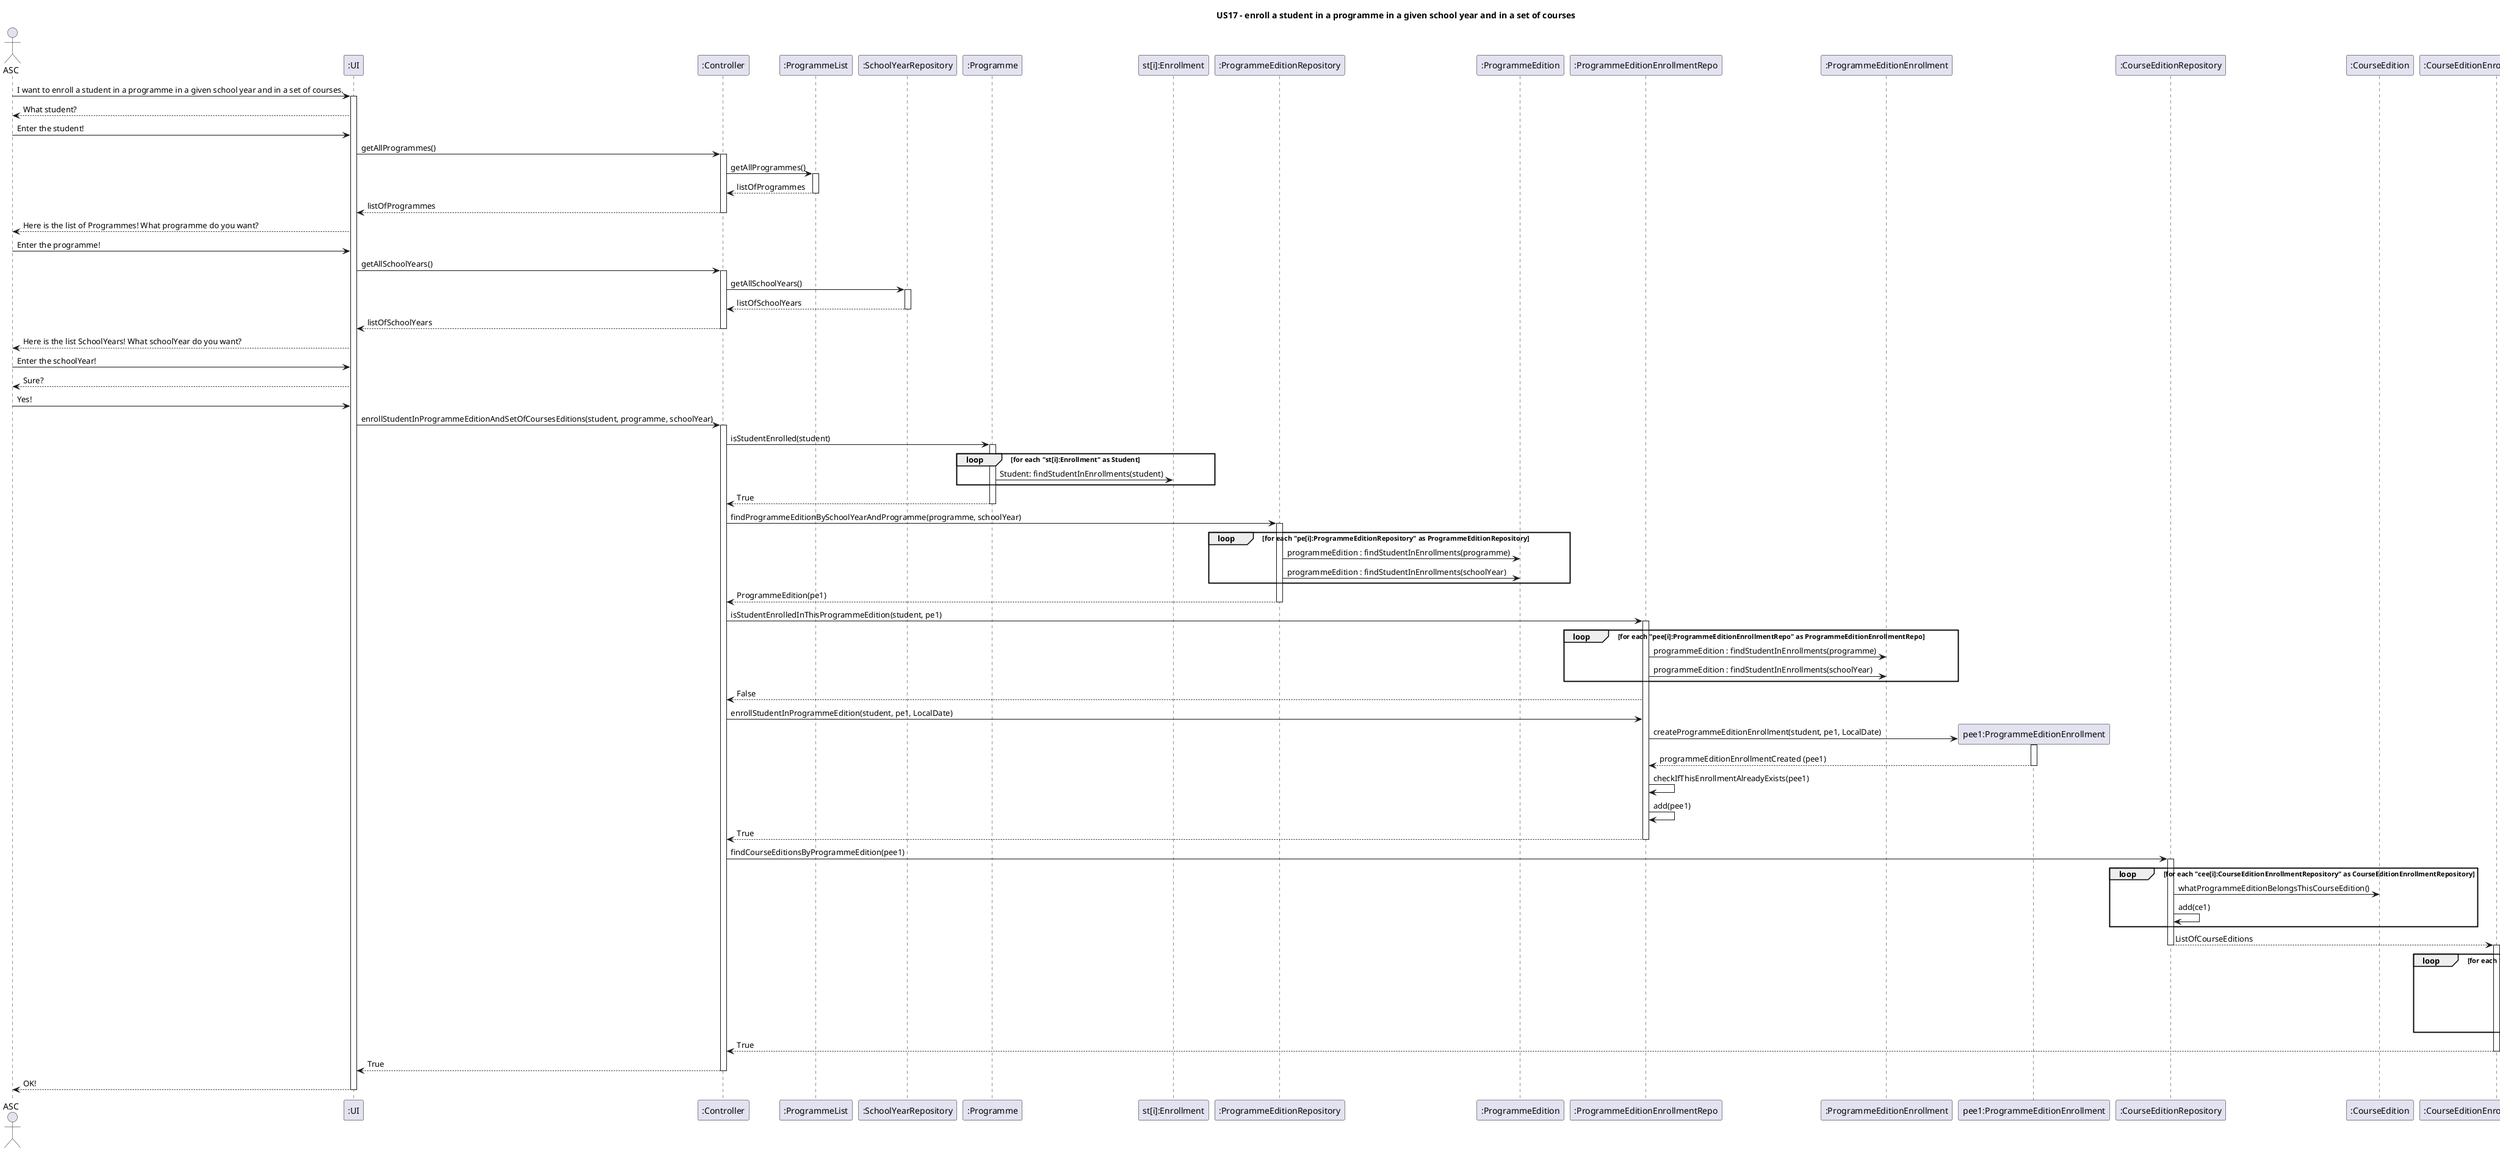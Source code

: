 @startuml
title US17 - enroll a student in a programme in a given school year and in a set of courses
actor ASC
participant ":UI" as UI
ASC -> UI : I want to enroll a student in a programme in a given school year and in a set of courses.
activate UI
UI --> ASC : What student?
ASC -> UI : Enter the student!
participant ":Controller" as Controller
UI -> Controller : getAllProgrammes()
activate Controller
participant ":ProgrammeList" as ProgrammeList
Controller -> ProgrammeList : getAllProgrammes()
activate ProgrammeList
ProgrammeList --> Controller : listOfProgrammes
deactivate ProgrammeList
Controller --> UI : listOfProgrammes
deactivate Controller
UI --> ASC : Here is the list of Programmes! What programme do you want?
ASC -> UI : Enter the programme!
participant ":SchoolYearRepository" as SchoolYearRepository
UI -> Controller : getAllSchoolYears()
activate Controller
Controller -> SchoolYearRepository : getAllSchoolYears()
activate SchoolYearRepository
SchoolYearRepository --> Controller : listOfSchoolYears
deactivate SchoolYearRepository
Controller --> UI : listOfSchoolYears
deactivate Controller
UI --> ASC : Here is the list SchoolYears! What schoolYear do you want?
ASC -> UI : Enter the schoolYear!
UI --> ASC : Sure?
ASC -> UI : Yes!
UI -> Controller : enrollStudentInProgrammeEditionAndSetOfCoursesEditions(student, programme, schoolYear)
activate Controller
participant ":Programme" as Programme
Controller -> Programme : isStudentEnrolled(student)
activate Programme
participant "st[i]:Enrollment" as Enrollment
loop for each "st[i]:Enrollment" as Student
Programme -> Enrollment : Student: findStudentInEnrollments(student)
end
deactivate Enrollment
Programme --> Controller : True
deactivate Programme
participant ":ProgrammeEditionRepository" as ProgrammeEditionRepository
Controller -> ProgrammeEditionRepository : findProgrammeEditionBySchoolYearAndProgramme(programme, schoolYear)
activate ProgrammeEditionRepository
participant ":ProgrammeEdition" as ProgrammeEdition
loop for each "pe[i]:ProgrammeEditionRepository" as ProgrammeEditionRepository
ProgrammeEditionRepository -> ProgrammeEdition : programmeEdition : findStudentInEnrollments(programme)
ProgrammeEditionRepository -> ProgrammeEdition : programmeEdition : findStudentInEnrollments(schoolYear)
end
ProgrammeEditionRepository --> Controller :  ProgrammeEdition(pe1)
deactivate ProgrammeEditionRepository
participant ":ProgrammeEditionEnrollmentRepo" as ProgrammeEditionEnrollmentRepo
Controller -> ProgrammeEditionEnrollmentRepo : isStudentEnrolledInThisProgrammeEdition(student, pe1)
activate ProgrammeEditionEnrollmentRepo
participant ":ProgrammeEditionEnrollment" as ProgrammeEditionEnrollment
loop for each "pee[i]:ProgrammeEditionEnrollmentRepo" as ProgrammeEditionEnrollmentRepo
ProgrammeEditionEnrollmentRepo -> ProgrammeEditionEnrollment : programmeEdition : findStudentInEnrollments(programme)
ProgrammeEditionEnrollmentRepo -> ProgrammeEditionEnrollment : programmeEdition : findStudentInEnrollments(schoolYear)
end
ProgrammeEditionEnrollmentRepo --> Controller : False
Controller -> ProgrammeEditionEnrollmentRepo : enrollStudentInProgrammeEdition(student, pe1, LocalDate)
create "pee1:ProgrammeEditionEnrollment"
ProgrammeEditionEnrollmentRepo -> "pee1:ProgrammeEditionEnrollment" : createProgrammeEditionEnrollment(student, pe1, LocalDate)
activate "pee1:ProgrammeEditionEnrollment"
"pee1:ProgrammeEditionEnrollment" --> ProgrammeEditionEnrollmentRepo : programmeEditionEnrollmentCreated (pee1)
deactivate "pee1:ProgrammeEditionEnrollment"
ProgrammeEditionEnrollmentRepo -> ProgrammeEditionEnrollmentRepo : checkIfThisEnrollmentAlreadyExists(pee1)
ProgrammeEditionEnrollmentRepo -> ProgrammeEditionEnrollmentRepo : add(pee1)
ProgrammeEditionEnrollmentRepo --> Controller : True
deactivate ProgrammeEditionEnrollmentRepo
participant ":CourseEditionRepository" as CourseEditionRepository
Controller -> CourseEditionRepository : findCourseEditionsByProgrammeEdition(pee1)
participant ":CourseEdition" as CourseEdition

participant ":CourseEdition" as CourseEdition
activate CourseEditionRepository
loop for each "cee[i]:CourseEditionEnrollmentRepository" as CourseEditionEnrollmentRepository
CourseEditionRepository -> CourseEdition :  whatProgrammeEditionBelongsThisCourseEdition()
CourseEditionRepository -> CourseEditionRepository :  add(ce1)
end
participant ":CourseEditionEnrollmentRepository" as CourseEditionEnrollmentRepository
CourseEditionRepository --> CourseEditionEnrollmentRepository : ListOfCourseEditions
deactivate CourseEditionRepository
participant ":CourseEditionEnrollment" as CourseEditionEnrollment
activate CourseEditionEnrollmentRepository
loop for each "cee[i]:CourseEditionEnrollmentRepository" as CourseEditionEnrollmentRepository
CourseEditionEnrollmentRepository -> CourseEditionEnrollment : findByStudentAndEdition(student, ce[i])
CourseEditionEnrollmentRepository -> CourseEditionEnrollment : isPresent()
CourseEditionEnrollmentRepository -> CourseEditionEnrollmentRepository : enrollStudentInACourseEdition(student, ce1, LocalDate)
end
CourseEditionEnrollmentRepository --> Controller : True
deactivate CourseEditionEnrollmentRepository
Controller --> UI : True
deactivate Controller
UI --> ASC: OK!
deactivate UI

@enduml
